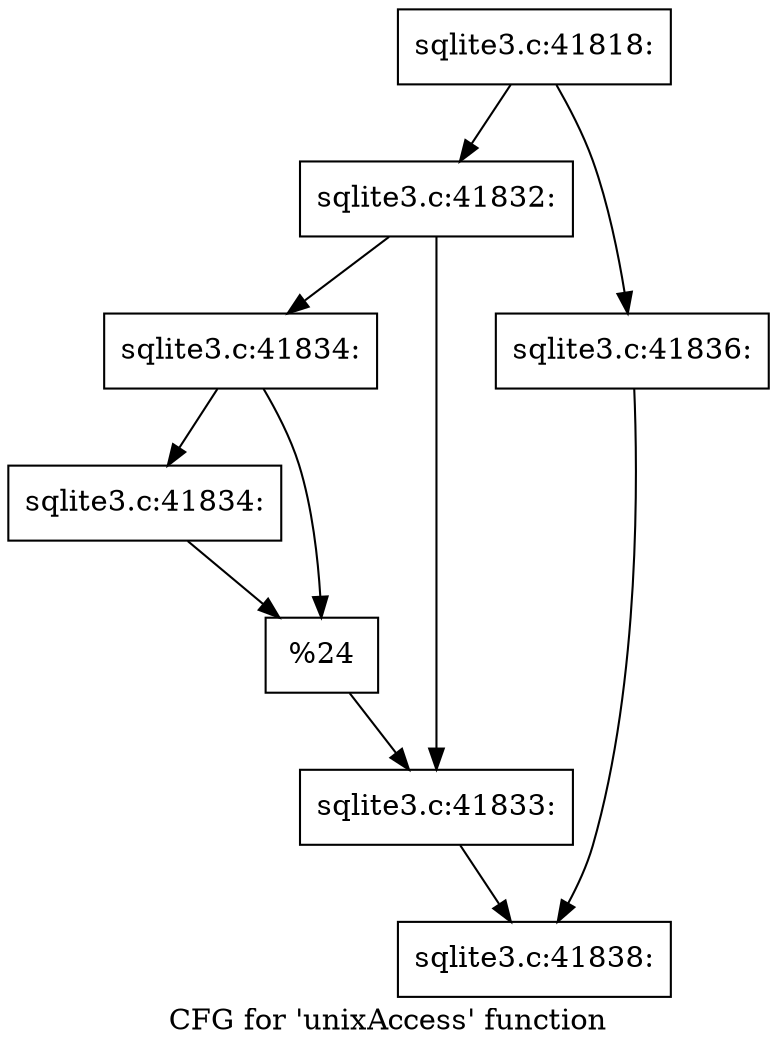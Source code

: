 digraph "CFG for 'unixAccess' function" {
	label="CFG for 'unixAccess' function";

	Node0x55c0f71b3460 [shape=record,label="{sqlite3.c:41818:}"];
	Node0x55c0f71b3460 -> Node0x55c0f71b8820;
	Node0x55c0f71b3460 -> Node0x55c0f71b88c0;
	Node0x55c0f71b8820 [shape=record,label="{sqlite3.c:41832:}"];
	Node0x55c0f71b8820 -> Node0x55c0f71b8f90;
	Node0x55c0f71b8820 -> Node0x55c0f71b8f40;
	Node0x55c0f71b8f90 [shape=record,label="{sqlite3.c:41834:}"];
	Node0x55c0f71b8f90 -> Node0x55c0f71b9620;
	Node0x55c0f71b8f90 -> Node0x55c0f71b95d0;
	Node0x55c0f71b9620 [shape=record,label="{sqlite3.c:41834:}"];
	Node0x55c0f71b9620 -> Node0x55c0f71b95d0;
	Node0x55c0f71b95d0 [shape=record,label="{%24}"];
	Node0x55c0f71b95d0 -> Node0x55c0f71b8f40;
	Node0x55c0f71b8f40 [shape=record,label="{sqlite3.c:41833:}"];
	Node0x55c0f71b8f40 -> Node0x55c0f71b8870;
	Node0x55c0f71b88c0 [shape=record,label="{sqlite3.c:41836:}"];
	Node0x55c0f71b88c0 -> Node0x55c0f71b8870;
	Node0x55c0f71b8870 [shape=record,label="{sqlite3.c:41838:}"];
}
